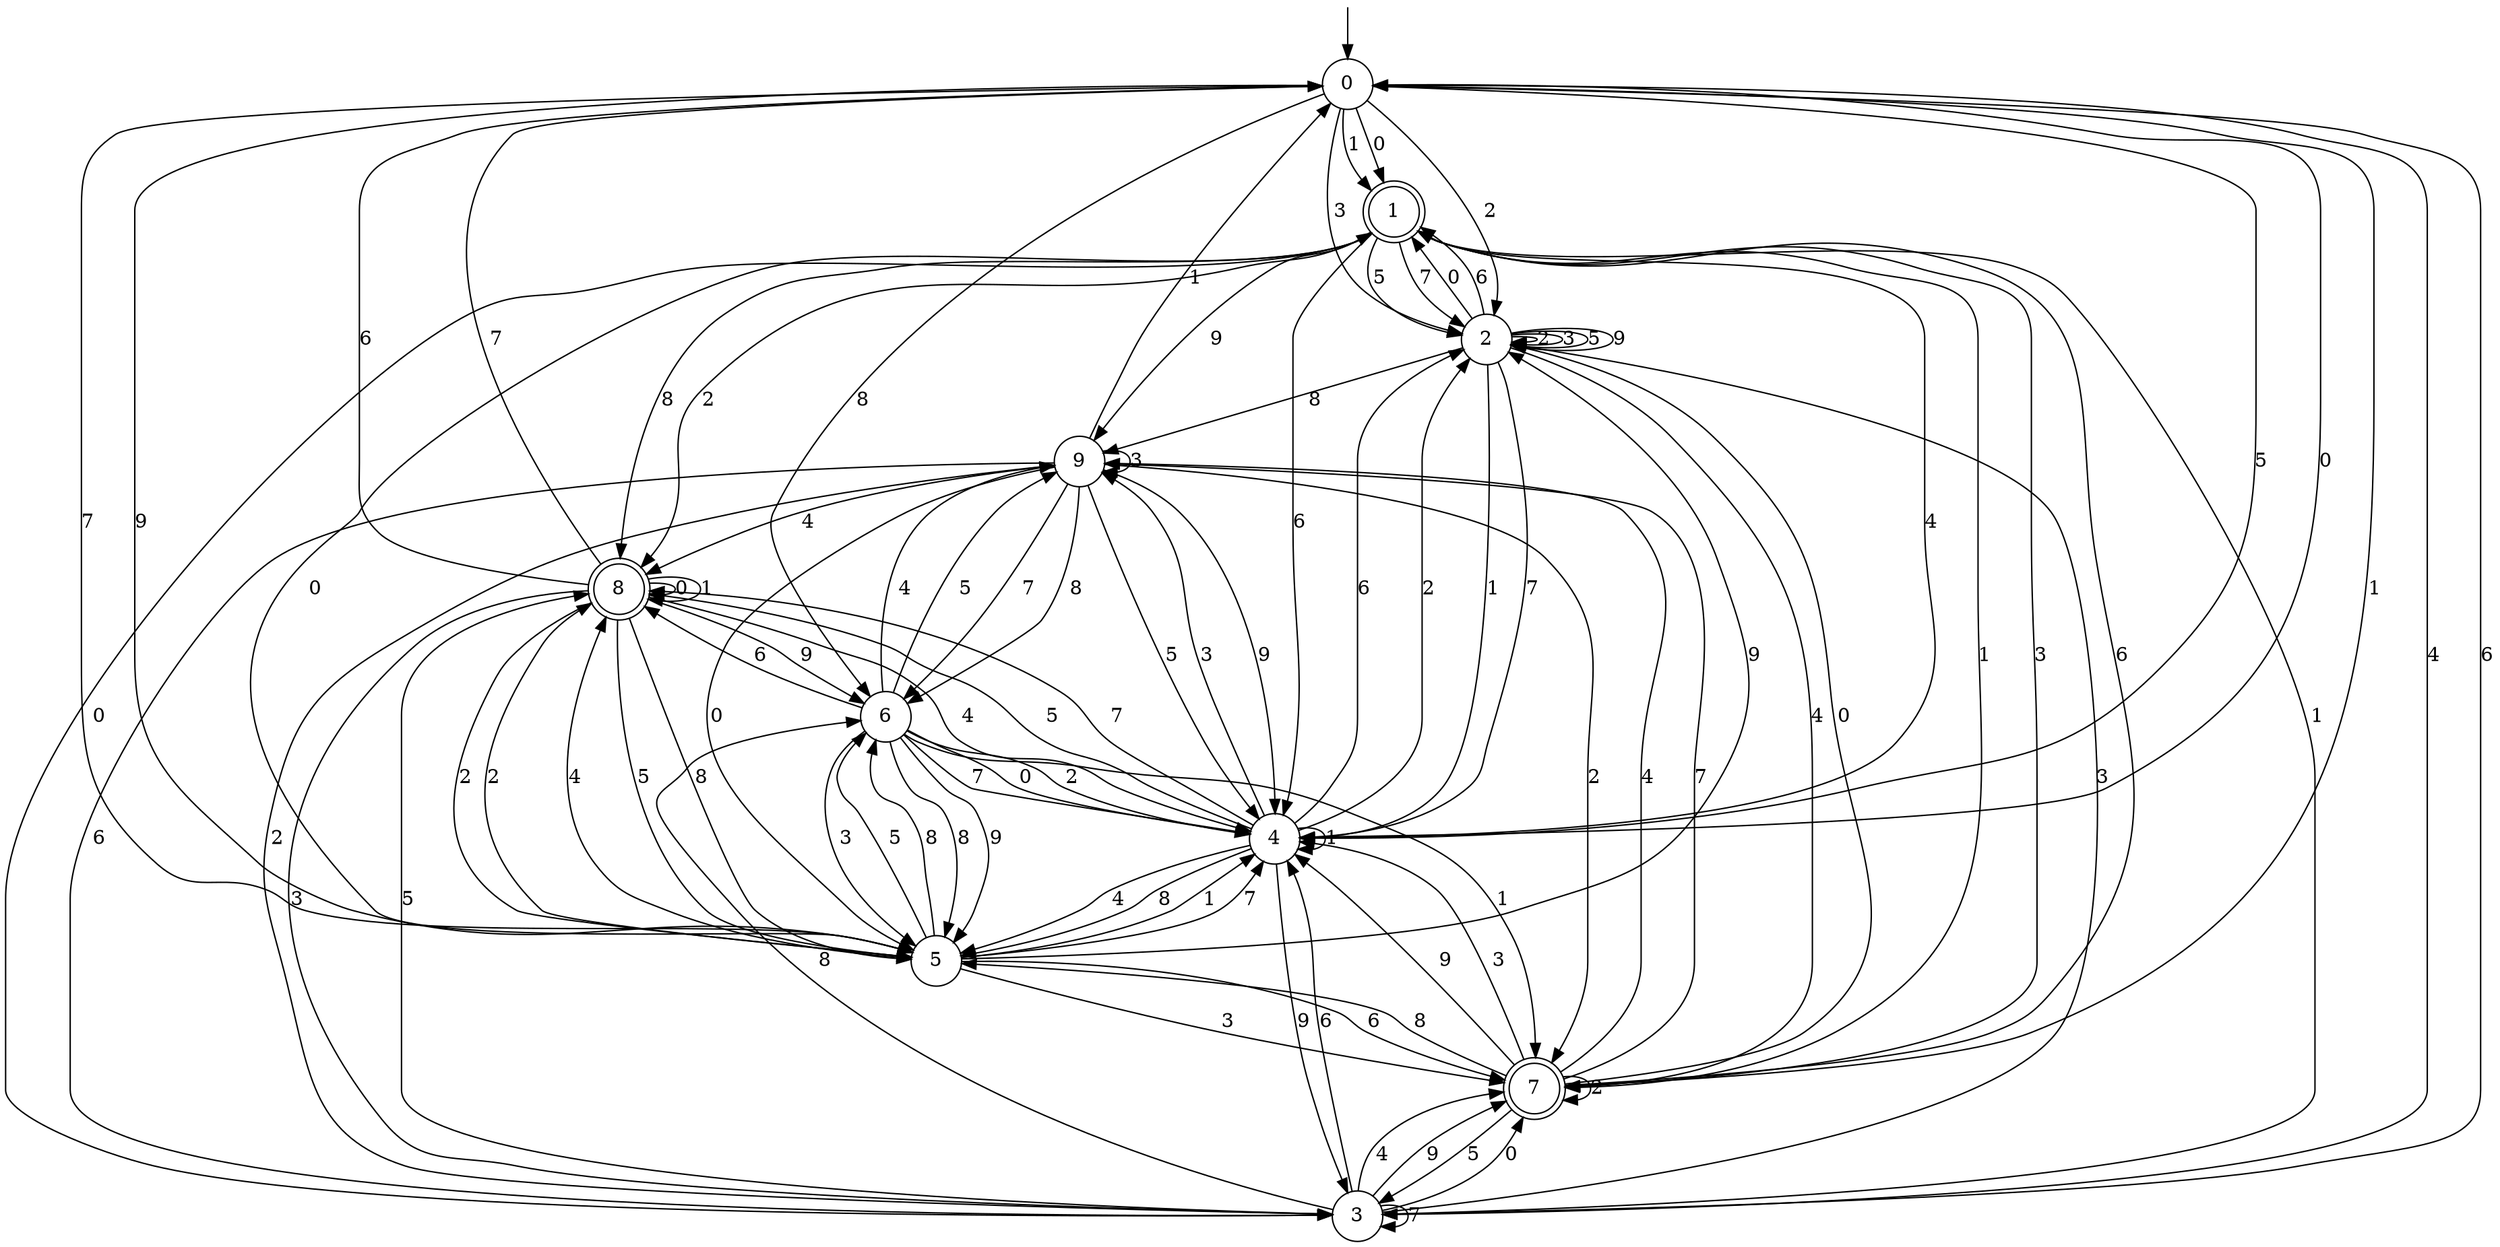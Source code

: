 digraph g {

	s0 [shape="circle" label="0"];
	s1 [shape="doublecircle" label="1"];
	s2 [shape="circle" label="2"];
	s3 [shape="circle" label="3"];
	s4 [shape="circle" label="4"];
	s5 [shape="circle" label="5"];
	s6 [shape="circle" label="6"];
	s7 [shape="doublecircle" label="7"];
	s8 [shape="doublecircle" label="8"];
	s9 [shape="circle" label="9"];
	s0 -> s1 [label="0"];
	s0 -> s1 [label="1"];
	s0 -> s2 [label="2"];
	s0 -> s2 [label="3"];
	s0 -> s3 [label="4"];
	s0 -> s4 [label="5"];
	s0 -> s3 [label="6"];
	s0 -> s5 [label="7"];
	s0 -> s6 [label="8"];
	s0 -> s5 [label="9"];
	s1 -> s3 [label="0"];
	s1 -> s7 [label="1"];
	s1 -> s8 [label="2"];
	s1 -> s7 [label="3"];
	s1 -> s4 [label="4"];
	s1 -> s2 [label="5"];
	s1 -> s4 [label="6"];
	s1 -> s2 [label="7"];
	s1 -> s8 [label="8"];
	s1 -> s9 [label="9"];
	s2 -> s1 [label="0"];
	s2 -> s4 [label="1"];
	s2 -> s2 [label="2"];
	s2 -> s2 [label="3"];
	s2 -> s7 [label="4"];
	s2 -> s2 [label="5"];
	s2 -> s1 [label="6"];
	s2 -> s4 [label="7"];
	s2 -> s9 [label="8"];
	s2 -> s2 [label="9"];
	s3 -> s7 [label="0"];
	s3 -> s1 [label="1"];
	s3 -> s9 [label="2"];
	s3 -> s2 [label="3"];
	s3 -> s7 [label="4"];
	s3 -> s8 [label="5"];
	s3 -> s4 [label="6"];
	s3 -> s3 [label="7"];
	s3 -> s6 [label="8"];
	s3 -> s7 [label="9"];
	s4 -> s0 [label="0"];
	s4 -> s4 [label="1"];
	s4 -> s2 [label="2"];
	s4 -> s9 [label="3"];
	s4 -> s5 [label="4"];
	s4 -> s8 [label="5"];
	s4 -> s2 [label="6"];
	s4 -> s8 [label="7"];
	s4 -> s5 [label="8"];
	s4 -> s3 [label="9"];
	s5 -> s1 [label="0"];
	s5 -> s4 [label="1"];
	s5 -> s8 [label="2"];
	s5 -> s7 [label="3"];
	s5 -> s8 [label="4"];
	s5 -> s6 [label="5"];
	s5 -> s7 [label="6"];
	s5 -> s4 [label="7"];
	s5 -> s6 [label="8"];
	s5 -> s2 [label="9"];
	s6 -> s4 [label="0"];
	s6 -> s7 [label="1"];
	s6 -> s4 [label="2"];
	s6 -> s5 [label="3"];
	s6 -> s9 [label="4"];
	s6 -> s9 [label="5"];
	s6 -> s8 [label="6"];
	s6 -> s4 [label="7"];
	s6 -> s5 [label="8"];
	s6 -> s5 [label="9"];
	s7 -> s2 [label="0"];
	s7 -> s0 [label="1"];
	s7 -> s7 [label="2"];
	s7 -> s4 [label="3"];
	s7 -> s9 [label="4"];
	s7 -> s3 [label="5"];
	s7 -> s1 [label="6"];
	s7 -> s9 [label="7"];
	s7 -> s5 [label="8"];
	s7 -> s4 [label="9"];
	s8 -> s8 [label="0"];
	s8 -> s8 [label="1"];
	s8 -> s5 [label="2"];
	s8 -> s3 [label="3"];
	s8 -> s4 [label="4"];
	s8 -> s5 [label="5"];
	s8 -> s0 [label="6"];
	s8 -> s0 [label="7"];
	s8 -> s5 [label="8"];
	s8 -> s6 [label="9"];
	s9 -> s5 [label="0"];
	s9 -> s0 [label="1"];
	s9 -> s7 [label="2"];
	s9 -> s9 [label="3"];
	s9 -> s8 [label="4"];
	s9 -> s4 [label="5"];
	s9 -> s3 [label="6"];
	s9 -> s6 [label="7"];
	s9 -> s6 [label="8"];
	s9 -> s4 [label="9"];

__start0 [label="" shape="none" width="0" height="0"];
__start0 -> s0;

}
